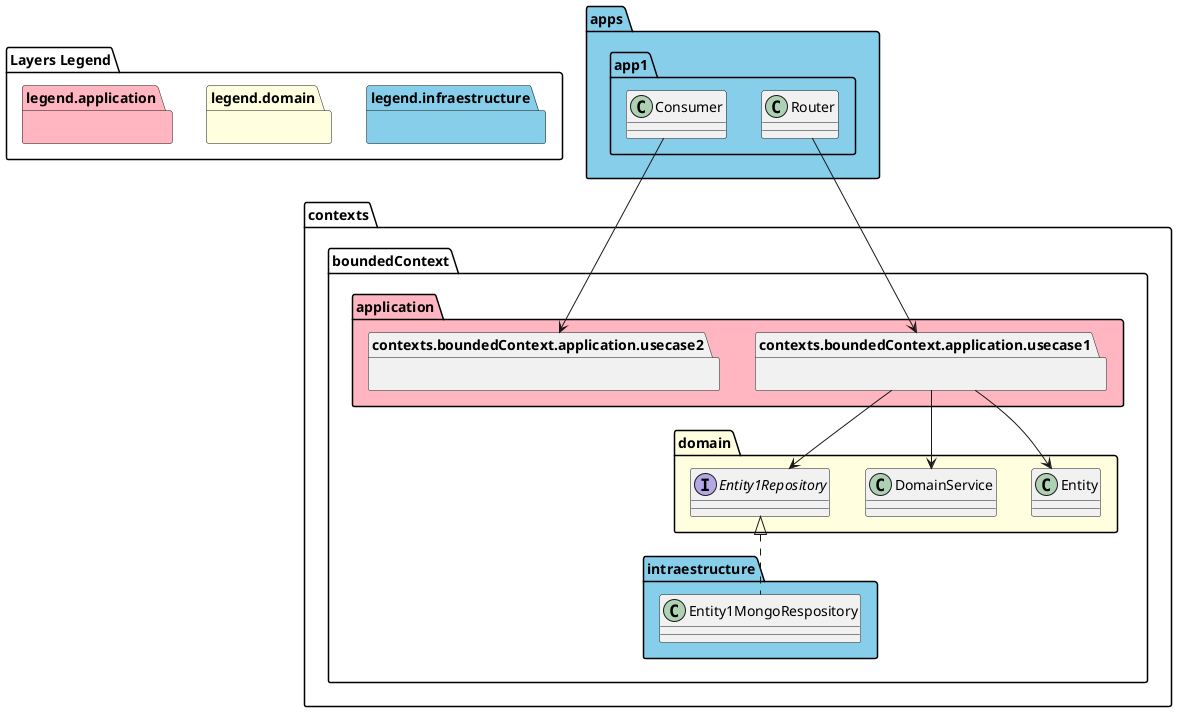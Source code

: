 @startuml

namespace "Layers Legend" as legend {
    namespace infraestructure #SkyBlue {}
    namespace domain #LightYellow {}
    namespace application #LightPink {}
}

namespace apps #SkyBlue {
    namespace app1 {
        class Router
        class Consumer
    }
}
namespace contexts {
    namespace boundedContext {
        namespace application #LightPink {
            namespace usecase1 {}
            namespace usecase2 {}
        }
        namespace domain #LightYellow {
            class Entity
            class DomainService
            interface Entity1Repository
        }
        namespace intraestructure #SkyBlue {
            class Entity1MongoRespository
            contexts.boundedContext.domain.Entity1Repository <|.. Entity1MongoRespository
        }
    }
}

apps.app1.Router --> contexts.boundedContext.application.usecase1
apps.app1.Consumer --> contexts.boundedContext.application.usecase2
contexts.boundedContext.application.usecase1 --> contexts.boundedContext.domain.Entity1Repository
contexts.boundedContext.application.usecase1 --> contexts.boundedContext.domain.Entity
contexts.boundedContext.application.usecase1 --> contexts.boundedContext.domain.DomainService

@enduml